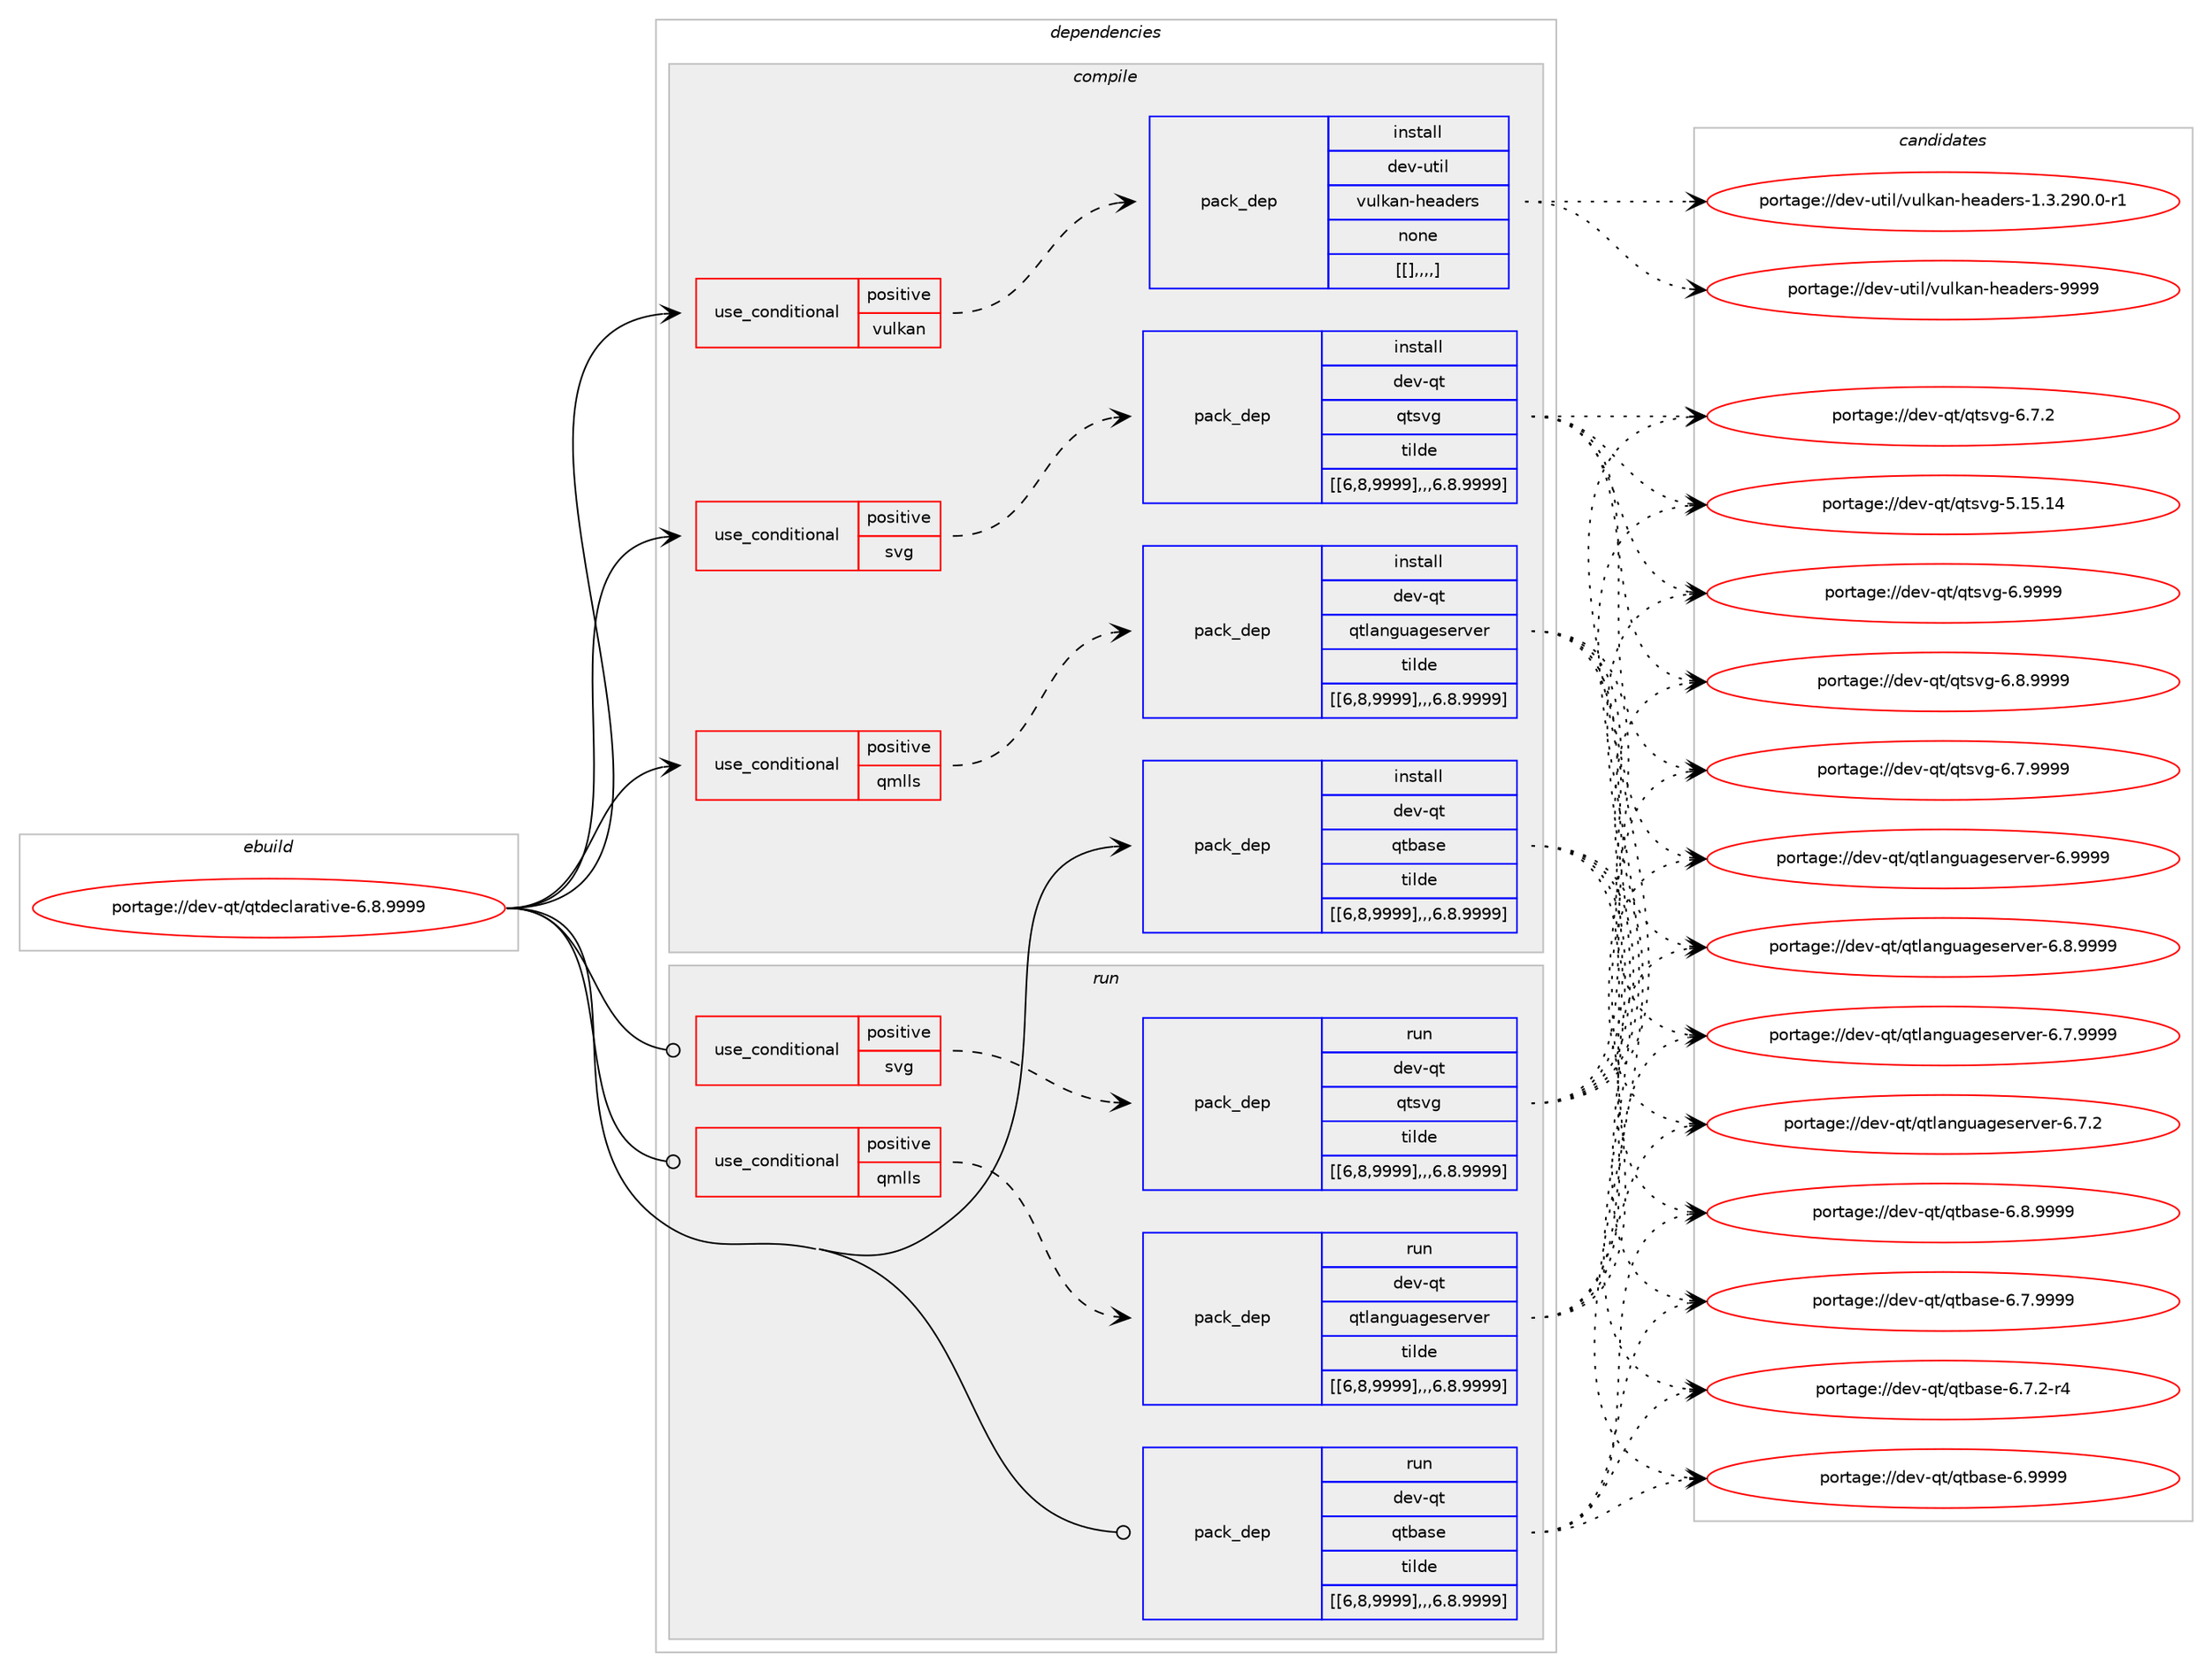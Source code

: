 digraph prolog {

# *************
# Graph options
# *************

newrank=true;
concentrate=true;
compound=true;
graph [rankdir=LR,fontname=Helvetica,fontsize=10,ranksep=1.5];#, ranksep=2.5, nodesep=0.2];
edge  [arrowhead=vee];
node  [fontname=Helvetica,fontsize=10];

# **********
# The ebuild
# **********

subgraph cluster_leftcol {
color=gray;
label=<<i>ebuild</i>>;
id [label="portage://dev-qt/qtdeclarative-6.8.9999", color=red, width=4, href="../dev-qt/qtdeclarative-6.8.9999.svg"];
}

# ****************
# The dependencies
# ****************

subgraph cluster_midcol {
color=gray;
label=<<i>dependencies</i>>;
subgraph cluster_compile {
fillcolor="#eeeeee";
style=filled;
label=<<i>compile</i>>;
subgraph cond43897 {
dependency173234 [label=<<TABLE BORDER="0" CELLBORDER="1" CELLSPACING="0" CELLPADDING="4"><TR><TD ROWSPAN="3" CELLPADDING="10">use_conditional</TD></TR><TR><TD>positive</TD></TR><TR><TD>qmlls</TD></TR></TABLE>>, shape=none, color=red];
subgraph pack128074 {
dependency173235 [label=<<TABLE BORDER="0" CELLBORDER="1" CELLSPACING="0" CELLPADDING="4" WIDTH="220"><TR><TD ROWSPAN="6" CELLPADDING="30">pack_dep</TD></TR><TR><TD WIDTH="110">install</TD></TR><TR><TD>dev-qt</TD></TR><TR><TD>qtlanguageserver</TD></TR><TR><TD>tilde</TD></TR><TR><TD>[[6,8,9999],,,6.8.9999]</TD></TR></TABLE>>, shape=none, color=blue];
}
dependency173234:e -> dependency173235:w [weight=20,style="dashed",arrowhead="vee"];
}
id:e -> dependency173234:w [weight=20,style="solid",arrowhead="vee"];
subgraph cond43898 {
dependency173236 [label=<<TABLE BORDER="0" CELLBORDER="1" CELLSPACING="0" CELLPADDING="4"><TR><TD ROWSPAN="3" CELLPADDING="10">use_conditional</TD></TR><TR><TD>positive</TD></TR><TR><TD>svg</TD></TR></TABLE>>, shape=none, color=red];
subgraph pack128075 {
dependency173237 [label=<<TABLE BORDER="0" CELLBORDER="1" CELLSPACING="0" CELLPADDING="4" WIDTH="220"><TR><TD ROWSPAN="6" CELLPADDING="30">pack_dep</TD></TR><TR><TD WIDTH="110">install</TD></TR><TR><TD>dev-qt</TD></TR><TR><TD>qtsvg</TD></TR><TR><TD>tilde</TD></TR><TR><TD>[[6,8,9999],,,6.8.9999]</TD></TR></TABLE>>, shape=none, color=blue];
}
dependency173236:e -> dependency173237:w [weight=20,style="dashed",arrowhead="vee"];
}
id:e -> dependency173236:w [weight=20,style="solid",arrowhead="vee"];
subgraph cond43899 {
dependency173238 [label=<<TABLE BORDER="0" CELLBORDER="1" CELLSPACING="0" CELLPADDING="4"><TR><TD ROWSPAN="3" CELLPADDING="10">use_conditional</TD></TR><TR><TD>positive</TD></TR><TR><TD>vulkan</TD></TR></TABLE>>, shape=none, color=red];
subgraph pack128076 {
dependency173239 [label=<<TABLE BORDER="0" CELLBORDER="1" CELLSPACING="0" CELLPADDING="4" WIDTH="220"><TR><TD ROWSPAN="6" CELLPADDING="30">pack_dep</TD></TR><TR><TD WIDTH="110">install</TD></TR><TR><TD>dev-util</TD></TR><TR><TD>vulkan-headers</TD></TR><TR><TD>none</TD></TR><TR><TD>[[],,,,]</TD></TR></TABLE>>, shape=none, color=blue];
}
dependency173238:e -> dependency173239:w [weight=20,style="dashed",arrowhead="vee"];
}
id:e -> dependency173238:w [weight=20,style="solid",arrowhead="vee"];
subgraph pack128077 {
dependency173240 [label=<<TABLE BORDER="0" CELLBORDER="1" CELLSPACING="0" CELLPADDING="4" WIDTH="220"><TR><TD ROWSPAN="6" CELLPADDING="30">pack_dep</TD></TR><TR><TD WIDTH="110">install</TD></TR><TR><TD>dev-qt</TD></TR><TR><TD>qtbase</TD></TR><TR><TD>tilde</TD></TR><TR><TD>[[6,8,9999],,,6.8.9999]</TD></TR></TABLE>>, shape=none, color=blue];
}
id:e -> dependency173240:w [weight=20,style="solid",arrowhead="vee"];
}
subgraph cluster_compileandrun {
fillcolor="#eeeeee";
style=filled;
label=<<i>compile and run</i>>;
}
subgraph cluster_run {
fillcolor="#eeeeee";
style=filled;
label=<<i>run</i>>;
subgraph cond43900 {
dependency173241 [label=<<TABLE BORDER="0" CELLBORDER="1" CELLSPACING="0" CELLPADDING="4"><TR><TD ROWSPAN="3" CELLPADDING="10">use_conditional</TD></TR><TR><TD>positive</TD></TR><TR><TD>qmlls</TD></TR></TABLE>>, shape=none, color=red];
subgraph pack128078 {
dependency173242 [label=<<TABLE BORDER="0" CELLBORDER="1" CELLSPACING="0" CELLPADDING="4" WIDTH="220"><TR><TD ROWSPAN="6" CELLPADDING="30">pack_dep</TD></TR><TR><TD WIDTH="110">run</TD></TR><TR><TD>dev-qt</TD></TR><TR><TD>qtlanguageserver</TD></TR><TR><TD>tilde</TD></TR><TR><TD>[[6,8,9999],,,6.8.9999]</TD></TR></TABLE>>, shape=none, color=blue];
}
dependency173241:e -> dependency173242:w [weight=20,style="dashed",arrowhead="vee"];
}
id:e -> dependency173241:w [weight=20,style="solid",arrowhead="odot"];
subgraph cond43901 {
dependency173243 [label=<<TABLE BORDER="0" CELLBORDER="1" CELLSPACING="0" CELLPADDING="4"><TR><TD ROWSPAN="3" CELLPADDING="10">use_conditional</TD></TR><TR><TD>positive</TD></TR><TR><TD>svg</TD></TR></TABLE>>, shape=none, color=red];
subgraph pack128079 {
dependency173244 [label=<<TABLE BORDER="0" CELLBORDER="1" CELLSPACING="0" CELLPADDING="4" WIDTH="220"><TR><TD ROWSPAN="6" CELLPADDING="30">pack_dep</TD></TR><TR><TD WIDTH="110">run</TD></TR><TR><TD>dev-qt</TD></TR><TR><TD>qtsvg</TD></TR><TR><TD>tilde</TD></TR><TR><TD>[[6,8,9999],,,6.8.9999]</TD></TR></TABLE>>, shape=none, color=blue];
}
dependency173243:e -> dependency173244:w [weight=20,style="dashed",arrowhead="vee"];
}
id:e -> dependency173243:w [weight=20,style="solid",arrowhead="odot"];
subgraph pack128080 {
dependency173245 [label=<<TABLE BORDER="0" CELLBORDER="1" CELLSPACING="0" CELLPADDING="4" WIDTH="220"><TR><TD ROWSPAN="6" CELLPADDING="30">pack_dep</TD></TR><TR><TD WIDTH="110">run</TD></TR><TR><TD>dev-qt</TD></TR><TR><TD>qtbase</TD></TR><TR><TD>tilde</TD></TR><TR><TD>[[6,8,9999],,,6.8.9999]</TD></TR></TABLE>>, shape=none, color=blue];
}
id:e -> dependency173245:w [weight=20,style="solid",arrowhead="odot"];
}
}

# **************
# The candidates
# **************

subgraph cluster_choices {
rank=same;
color=gray;
label=<<i>candidates</i>>;

subgraph choice128074 {
color=black;
nodesep=1;
choice1001011184511311647113116108971101031179710310111510111411810111445544657575757 [label="portage://dev-qt/qtlanguageserver-6.9999", color=red, width=4,href="../dev-qt/qtlanguageserver-6.9999.svg"];
choice10010111845113116471131161089711010311797103101115101114118101114455446564657575757 [label="portage://dev-qt/qtlanguageserver-6.8.9999", color=red, width=4,href="../dev-qt/qtlanguageserver-6.8.9999.svg"];
choice10010111845113116471131161089711010311797103101115101114118101114455446554657575757 [label="portage://dev-qt/qtlanguageserver-6.7.9999", color=red, width=4,href="../dev-qt/qtlanguageserver-6.7.9999.svg"];
choice10010111845113116471131161089711010311797103101115101114118101114455446554650 [label="portage://dev-qt/qtlanguageserver-6.7.2", color=red, width=4,href="../dev-qt/qtlanguageserver-6.7.2.svg"];
dependency173235:e -> choice1001011184511311647113116108971101031179710310111510111411810111445544657575757:w [style=dotted,weight="100"];
dependency173235:e -> choice10010111845113116471131161089711010311797103101115101114118101114455446564657575757:w [style=dotted,weight="100"];
dependency173235:e -> choice10010111845113116471131161089711010311797103101115101114118101114455446554657575757:w [style=dotted,weight="100"];
dependency173235:e -> choice10010111845113116471131161089711010311797103101115101114118101114455446554650:w [style=dotted,weight="100"];
}
subgraph choice128075 {
color=black;
nodesep=1;
choice100101118451131164711311611511810345544657575757 [label="portage://dev-qt/qtsvg-6.9999", color=red, width=4,href="../dev-qt/qtsvg-6.9999.svg"];
choice1001011184511311647113116115118103455446564657575757 [label="portage://dev-qt/qtsvg-6.8.9999", color=red, width=4,href="../dev-qt/qtsvg-6.8.9999.svg"];
choice1001011184511311647113116115118103455446554657575757 [label="portage://dev-qt/qtsvg-6.7.9999", color=red, width=4,href="../dev-qt/qtsvg-6.7.9999.svg"];
choice1001011184511311647113116115118103455446554650 [label="portage://dev-qt/qtsvg-6.7.2", color=red, width=4,href="../dev-qt/qtsvg-6.7.2.svg"];
choice10010111845113116471131161151181034553464953464952 [label="portage://dev-qt/qtsvg-5.15.14", color=red, width=4,href="../dev-qt/qtsvg-5.15.14.svg"];
dependency173237:e -> choice100101118451131164711311611511810345544657575757:w [style=dotted,weight="100"];
dependency173237:e -> choice1001011184511311647113116115118103455446564657575757:w [style=dotted,weight="100"];
dependency173237:e -> choice1001011184511311647113116115118103455446554657575757:w [style=dotted,weight="100"];
dependency173237:e -> choice1001011184511311647113116115118103455446554650:w [style=dotted,weight="100"];
dependency173237:e -> choice10010111845113116471131161151181034553464953464952:w [style=dotted,weight="100"];
}
subgraph choice128076 {
color=black;
nodesep=1;
choice10010111845117116105108471181171081079711045104101971001011141154557575757 [label="portage://dev-util/vulkan-headers-9999", color=red, width=4,href="../dev-util/vulkan-headers-9999.svg"];
choice1001011184511711610510847118117108107971104510410197100101114115454946514650574846484511449 [label="portage://dev-util/vulkan-headers-1.3.290.0-r1", color=red, width=4,href="../dev-util/vulkan-headers-1.3.290.0-r1.svg"];
dependency173239:e -> choice10010111845117116105108471181171081079711045104101971001011141154557575757:w [style=dotted,weight="100"];
dependency173239:e -> choice1001011184511711610510847118117108107971104510410197100101114115454946514650574846484511449:w [style=dotted,weight="100"];
}
subgraph choice128077 {
color=black;
nodesep=1;
choice1001011184511311647113116989711510145544657575757 [label="portage://dev-qt/qtbase-6.9999", color=red, width=4,href="../dev-qt/qtbase-6.9999.svg"];
choice10010111845113116471131169897115101455446564657575757 [label="portage://dev-qt/qtbase-6.8.9999", color=red, width=4,href="../dev-qt/qtbase-6.8.9999.svg"];
choice10010111845113116471131169897115101455446554657575757 [label="portage://dev-qt/qtbase-6.7.9999", color=red, width=4,href="../dev-qt/qtbase-6.7.9999.svg"];
choice100101118451131164711311698971151014554465546504511452 [label="portage://dev-qt/qtbase-6.7.2-r4", color=red, width=4,href="../dev-qt/qtbase-6.7.2-r4.svg"];
dependency173240:e -> choice1001011184511311647113116989711510145544657575757:w [style=dotted,weight="100"];
dependency173240:e -> choice10010111845113116471131169897115101455446564657575757:w [style=dotted,weight="100"];
dependency173240:e -> choice10010111845113116471131169897115101455446554657575757:w [style=dotted,weight="100"];
dependency173240:e -> choice100101118451131164711311698971151014554465546504511452:w [style=dotted,weight="100"];
}
subgraph choice128078 {
color=black;
nodesep=1;
choice1001011184511311647113116108971101031179710310111510111411810111445544657575757 [label="portage://dev-qt/qtlanguageserver-6.9999", color=red, width=4,href="../dev-qt/qtlanguageserver-6.9999.svg"];
choice10010111845113116471131161089711010311797103101115101114118101114455446564657575757 [label="portage://dev-qt/qtlanguageserver-6.8.9999", color=red, width=4,href="../dev-qt/qtlanguageserver-6.8.9999.svg"];
choice10010111845113116471131161089711010311797103101115101114118101114455446554657575757 [label="portage://dev-qt/qtlanguageserver-6.7.9999", color=red, width=4,href="../dev-qt/qtlanguageserver-6.7.9999.svg"];
choice10010111845113116471131161089711010311797103101115101114118101114455446554650 [label="portage://dev-qt/qtlanguageserver-6.7.2", color=red, width=4,href="../dev-qt/qtlanguageserver-6.7.2.svg"];
dependency173242:e -> choice1001011184511311647113116108971101031179710310111510111411810111445544657575757:w [style=dotted,weight="100"];
dependency173242:e -> choice10010111845113116471131161089711010311797103101115101114118101114455446564657575757:w [style=dotted,weight="100"];
dependency173242:e -> choice10010111845113116471131161089711010311797103101115101114118101114455446554657575757:w [style=dotted,weight="100"];
dependency173242:e -> choice10010111845113116471131161089711010311797103101115101114118101114455446554650:w [style=dotted,weight="100"];
}
subgraph choice128079 {
color=black;
nodesep=1;
choice100101118451131164711311611511810345544657575757 [label="portage://dev-qt/qtsvg-6.9999", color=red, width=4,href="../dev-qt/qtsvg-6.9999.svg"];
choice1001011184511311647113116115118103455446564657575757 [label="portage://dev-qt/qtsvg-6.8.9999", color=red, width=4,href="../dev-qt/qtsvg-6.8.9999.svg"];
choice1001011184511311647113116115118103455446554657575757 [label="portage://dev-qt/qtsvg-6.7.9999", color=red, width=4,href="../dev-qt/qtsvg-6.7.9999.svg"];
choice1001011184511311647113116115118103455446554650 [label="portage://dev-qt/qtsvg-6.7.2", color=red, width=4,href="../dev-qt/qtsvg-6.7.2.svg"];
choice10010111845113116471131161151181034553464953464952 [label="portage://dev-qt/qtsvg-5.15.14", color=red, width=4,href="../dev-qt/qtsvg-5.15.14.svg"];
dependency173244:e -> choice100101118451131164711311611511810345544657575757:w [style=dotted,weight="100"];
dependency173244:e -> choice1001011184511311647113116115118103455446564657575757:w [style=dotted,weight="100"];
dependency173244:e -> choice1001011184511311647113116115118103455446554657575757:w [style=dotted,weight="100"];
dependency173244:e -> choice1001011184511311647113116115118103455446554650:w [style=dotted,weight="100"];
dependency173244:e -> choice10010111845113116471131161151181034553464953464952:w [style=dotted,weight="100"];
}
subgraph choice128080 {
color=black;
nodesep=1;
choice1001011184511311647113116989711510145544657575757 [label="portage://dev-qt/qtbase-6.9999", color=red, width=4,href="../dev-qt/qtbase-6.9999.svg"];
choice10010111845113116471131169897115101455446564657575757 [label="portage://dev-qt/qtbase-6.8.9999", color=red, width=4,href="../dev-qt/qtbase-6.8.9999.svg"];
choice10010111845113116471131169897115101455446554657575757 [label="portage://dev-qt/qtbase-6.7.9999", color=red, width=4,href="../dev-qt/qtbase-6.7.9999.svg"];
choice100101118451131164711311698971151014554465546504511452 [label="portage://dev-qt/qtbase-6.7.2-r4", color=red, width=4,href="../dev-qt/qtbase-6.7.2-r4.svg"];
dependency173245:e -> choice1001011184511311647113116989711510145544657575757:w [style=dotted,weight="100"];
dependency173245:e -> choice10010111845113116471131169897115101455446564657575757:w [style=dotted,weight="100"];
dependency173245:e -> choice10010111845113116471131169897115101455446554657575757:w [style=dotted,weight="100"];
dependency173245:e -> choice100101118451131164711311698971151014554465546504511452:w [style=dotted,weight="100"];
}
}

}
